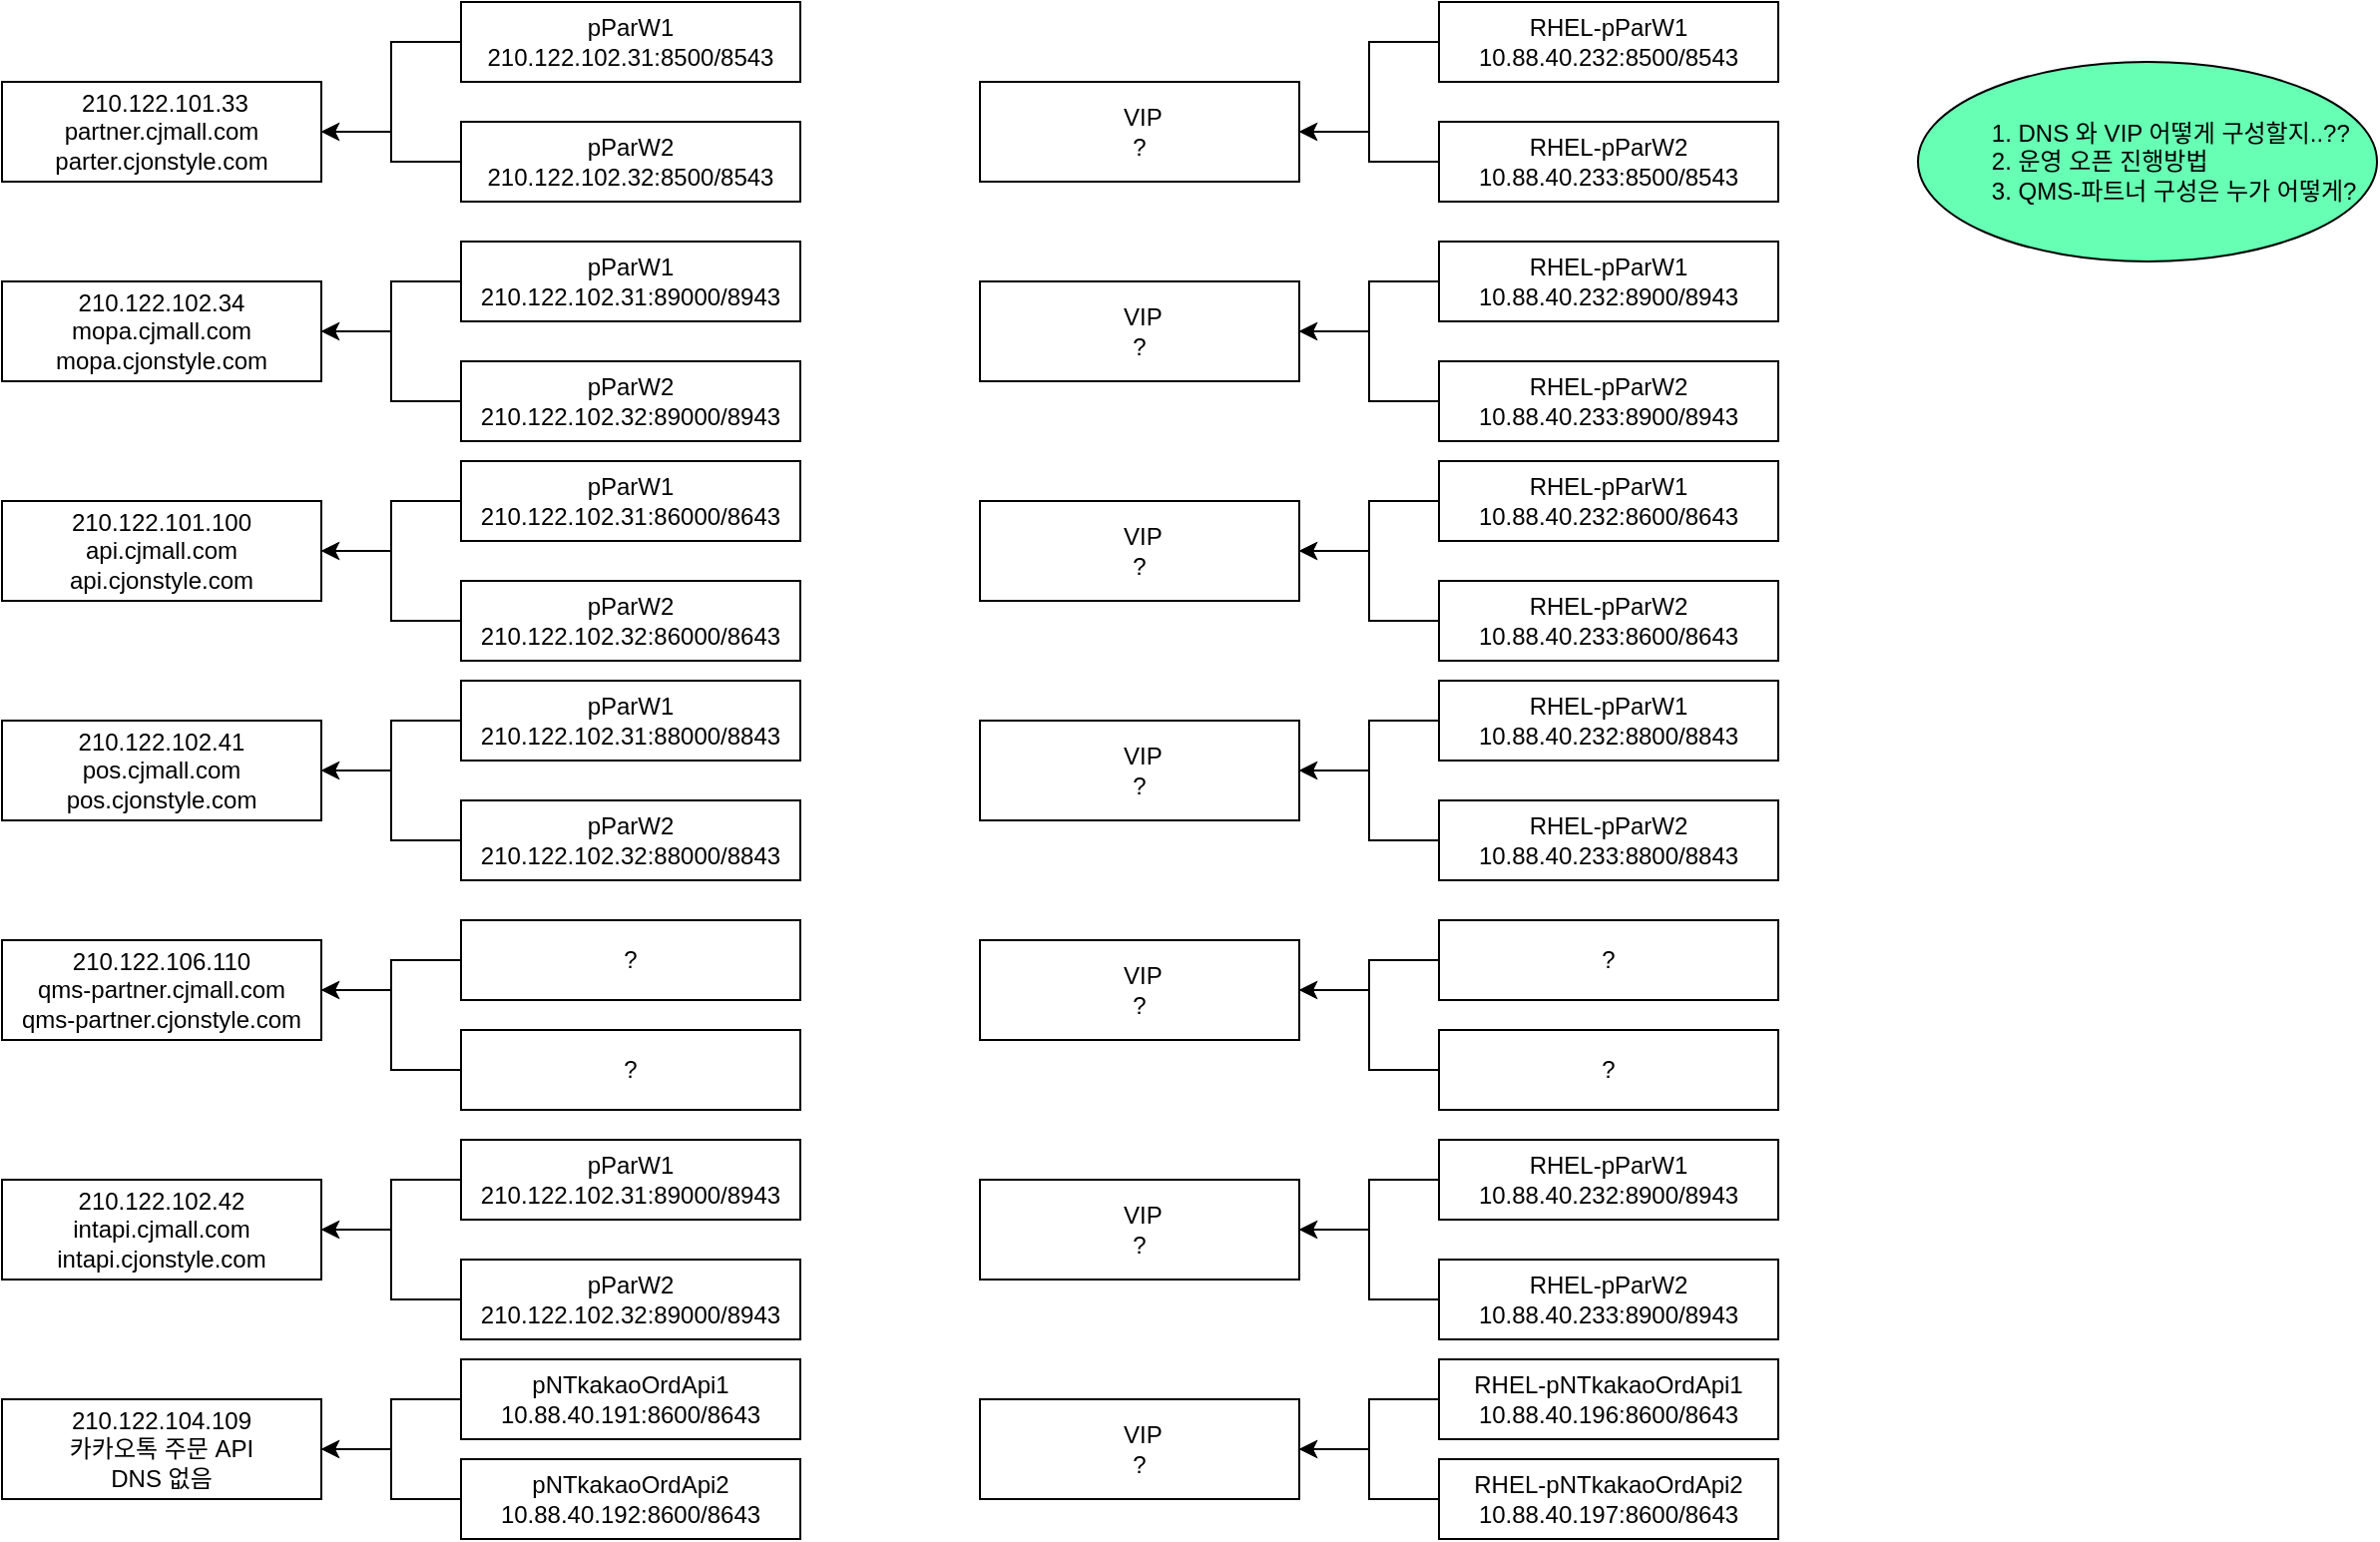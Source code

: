<mxfile version="14.5.8" type="github">
  <diagram id="5hyMWRGSqQ4SlB6LDzxA" name="Page-1">
    <mxGraphModel dx="1422" dy="772" grid="1" gridSize="10" guides="1" tooltips="1" connect="1" arrows="1" fold="1" page="1" pageScale="1" pageWidth="827" pageHeight="1169" math="0" shadow="0">
      <root>
        <mxCell id="0" />
        <mxCell id="1" parent="0" />
        <mxCell id="tawx1T94hFqLpHu8qOPG-3" value="&amp;nbsp;210.122.101.33&lt;br&gt;partner.cjmall.com&lt;br&gt;parter.cjonstyle.com" style="rounded=0;whiteSpace=wrap;html=1;" vertex="1" parent="1">
          <mxGeometry x="40" y="70" width="160" height="50" as="geometry" />
        </mxCell>
        <mxCell id="tawx1T94hFqLpHu8qOPG-4" value="210.122.102.34&lt;br&gt;mopa.cjmall.com&lt;br&gt;mopa.cjonstyle.com" style="rounded=0;whiteSpace=wrap;html=1;" vertex="1" parent="1">
          <mxGeometry x="40" y="170" width="160" height="50" as="geometry" />
        </mxCell>
        <mxCell id="tawx1T94hFqLpHu8qOPG-5" value="210.122.101.100&lt;br&gt;api.cjmall.com&lt;br&gt;api.cjonstyle.com" style="rounded=0;whiteSpace=wrap;html=1;" vertex="1" parent="1">
          <mxGeometry x="40" y="280" width="160" height="50" as="geometry" />
        </mxCell>
        <mxCell id="tawx1T94hFqLpHu8qOPG-6" value="210.122.102.41&lt;br&gt;pos.cjmall.com&lt;br&gt;pos.cjonstyle.com" style="rounded=0;whiteSpace=wrap;html=1;" vertex="1" parent="1">
          <mxGeometry x="40" y="390" width="160" height="50" as="geometry" />
        </mxCell>
        <mxCell id="tawx1T94hFqLpHu8qOPG-7" value="210.122.106.110&lt;br&gt;qms-partner.cjmall.com&lt;br&gt;qms-partner.cjonstyle.com" style="rounded=0;whiteSpace=wrap;html=1;" vertex="1" parent="1">
          <mxGeometry x="40" y="500" width="160" height="50" as="geometry" />
        </mxCell>
        <mxCell id="tawx1T94hFqLpHu8qOPG-8" value="210.122.102.42&lt;br&gt;intapi.cjmall.com&lt;br&gt;intapi.cjonstyle.com" style="rounded=0;whiteSpace=wrap;html=1;" vertex="1" parent="1">
          <mxGeometry x="40" y="620" width="160" height="50" as="geometry" />
        </mxCell>
        <mxCell id="tawx1T94hFqLpHu8qOPG-9" value="210.122.104.109&lt;br&gt;카카오톡 주문 API&lt;br&gt;DNS 없음" style="rounded=0;whiteSpace=wrap;html=1;" vertex="1" parent="1">
          <mxGeometry x="40" y="730" width="160" height="50" as="geometry" />
        </mxCell>
        <mxCell id="tawx1T94hFqLpHu8qOPG-28" style="edgeStyle=orthogonalEdgeStyle;rounded=0;orthogonalLoop=1;jettySize=auto;html=1;" edge="1" parent="1" source="tawx1T94hFqLpHu8qOPG-11" target="tawx1T94hFqLpHu8qOPG-3">
          <mxGeometry relative="1" as="geometry" />
        </mxCell>
        <mxCell id="tawx1T94hFqLpHu8qOPG-11" value="pParW1&lt;br&gt;210.122.102.31:8500/8543" style="rounded=0;whiteSpace=wrap;html=1;" vertex="1" parent="1">
          <mxGeometry x="270" y="30" width="170" height="40" as="geometry" />
        </mxCell>
        <mxCell id="tawx1T94hFqLpHu8qOPG-29" style="edgeStyle=orthogonalEdgeStyle;rounded=0;orthogonalLoop=1;jettySize=auto;html=1;entryX=1;entryY=0.5;entryDx=0;entryDy=0;" edge="1" parent="1" source="tawx1T94hFqLpHu8qOPG-12" target="tawx1T94hFqLpHu8qOPG-3">
          <mxGeometry relative="1" as="geometry" />
        </mxCell>
        <mxCell id="tawx1T94hFqLpHu8qOPG-12" value="pParW2&lt;br&gt;210.122.102.32:8500/8543" style="rounded=0;whiteSpace=wrap;html=1;" vertex="1" parent="1">
          <mxGeometry x="270" y="90" width="170" height="40" as="geometry" />
        </mxCell>
        <mxCell id="tawx1T94hFqLpHu8qOPG-30" style="edgeStyle=orthogonalEdgeStyle;rounded=0;orthogonalLoop=1;jettySize=auto;html=1;" edge="1" parent="1" source="tawx1T94hFqLpHu8qOPG-13" target="tawx1T94hFqLpHu8qOPG-4">
          <mxGeometry relative="1" as="geometry" />
        </mxCell>
        <mxCell id="tawx1T94hFqLpHu8qOPG-13" value="pParW1&lt;br&gt;210.122.102.31:89000/8943" style="rounded=0;whiteSpace=wrap;html=1;" vertex="1" parent="1">
          <mxGeometry x="270" y="150" width="170" height="40" as="geometry" />
        </mxCell>
        <mxCell id="tawx1T94hFqLpHu8qOPG-31" style="edgeStyle=orthogonalEdgeStyle;rounded=0;orthogonalLoop=1;jettySize=auto;html=1;entryX=1;entryY=0.5;entryDx=0;entryDy=0;" edge="1" parent="1" source="tawx1T94hFqLpHu8qOPG-14" target="tawx1T94hFqLpHu8qOPG-4">
          <mxGeometry relative="1" as="geometry" />
        </mxCell>
        <mxCell id="tawx1T94hFqLpHu8qOPG-14" value="&lt;span&gt;pParW2&lt;br&gt;210.122.102.32:89000/8943&lt;/span&gt;" style="rounded=0;whiteSpace=wrap;html=1;" vertex="1" parent="1">
          <mxGeometry x="270" y="210" width="170" height="40" as="geometry" />
        </mxCell>
        <mxCell id="tawx1T94hFqLpHu8qOPG-32" style="edgeStyle=orthogonalEdgeStyle;rounded=0;orthogonalLoop=1;jettySize=auto;html=1;" edge="1" parent="1" source="tawx1T94hFqLpHu8qOPG-15" target="tawx1T94hFqLpHu8qOPG-5">
          <mxGeometry relative="1" as="geometry" />
        </mxCell>
        <mxCell id="tawx1T94hFqLpHu8qOPG-15" value="&lt;span&gt;pParW1&lt;br&gt;210.122.102.31:86000/8643&lt;/span&gt;" style="rounded=0;whiteSpace=wrap;html=1;" vertex="1" parent="1">
          <mxGeometry x="270" y="260" width="170" height="40" as="geometry" />
        </mxCell>
        <mxCell id="tawx1T94hFqLpHu8qOPG-33" style="edgeStyle=orthogonalEdgeStyle;rounded=0;orthogonalLoop=1;jettySize=auto;html=1;" edge="1" parent="1" source="tawx1T94hFqLpHu8qOPG-16" target="tawx1T94hFqLpHu8qOPG-5">
          <mxGeometry relative="1" as="geometry" />
        </mxCell>
        <mxCell id="tawx1T94hFqLpHu8qOPG-16" value="&lt;span&gt;pParW2&lt;br&gt;210.122.102.32:86000/8643&lt;/span&gt;" style="rounded=0;whiteSpace=wrap;html=1;" vertex="1" parent="1">
          <mxGeometry x="270" y="320" width="170" height="40" as="geometry" />
        </mxCell>
        <mxCell id="tawx1T94hFqLpHu8qOPG-34" style="edgeStyle=orthogonalEdgeStyle;rounded=0;orthogonalLoop=1;jettySize=auto;html=1;" edge="1" parent="1" source="tawx1T94hFqLpHu8qOPG-17" target="tawx1T94hFqLpHu8qOPG-6">
          <mxGeometry relative="1" as="geometry" />
        </mxCell>
        <mxCell id="tawx1T94hFqLpHu8qOPG-17" value="&lt;span&gt;pParW1&lt;br&gt;210.122.102.31:88000/8843&lt;/span&gt;" style="rounded=0;whiteSpace=wrap;html=1;" vertex="1" parent="1">
          <mxGeometry x="270" y="370" width="170" height="40" as="geometry" />
        </mxCell>
        <mxCell id="tawx1T94hFqLpHu8qOPG-35" style="edgeStyle=orthogonalEdgeStyle;rounded=0;orthogonalLoop=1;jettySize=auto;html=1;" edge="1" parent="1" source="tawx1T94hFqLpHu8qOPG-18" target="tawx1T94hFqLpHu8qOPG-6">
          <mxGeometry relative="1" as="geometry" />
        </mxCell>
        <mxCell id="tawx1T94hFqLpHu8qOPG-18" value="&lt;span&gt;pParW2&lt;br&gt;210.122.102.32:88000/8843&lt;/span&gt;" style="rounded=0;whiteSpace=wrap;html=1;" vertex="1" parent="1">
          <mxGeometry x="270" y="430" width="170" height="40" as="geometry" />
        </mxCell>
        <mxCell id="tawx1T94hFqLpHu8qOPG-38" style="edgeStyle=orthogonalEdgeStyle;rounded=0;orthogonalLoop=1;jettySize=auto;html=1;" edge="1" parent="1" source="tawx1T94hFqLpHu8qOPG-19" target="tawx1T94hFqLpHu8qOPG-8">
          <mxGeometry relative="1" as="geometry" />
        </mxCell>
        <mxCell id="tawx1T94hFqLpHu8qOPG-19" value="&lt;span&gt;pParW1&lt;br&gt;210.122.102.31:89000/8943&lt;/span&gt;" style="rounded=0;whiteSpace=wrap;html=1;" vertex="1" parent="1">
          <mxGeometry x="270" y="600" width="170" height="40" as="geometry" />
        </mxCell>
        <mxCell id="tawx1T94hFqLpHu8qOPG-37" style="edgeStyle=orthogonalEdgeStyle;rounded=0;orthogonalLoop=1;jettySize=auto;html=1;" edge="1" parent="1" source="tawx1T94hFqLpHu8qOPG-23" target="tawx1T94hFqLpHu8qOPG-7">
          <mxGeometry relative="1" as="geometry" />
        </mxCell>
        <mxCell id="tawx1T94hFqLpHu8qOPG-23" value="&lt;span&gt;?&lt;/span&gt;" style="rounded=0;whiteSpace=wrap;html=1;" vertex="1" parent="1">
          <mxGeometry x="270" y="545" width="170" height="40" as="geometry" />
        </mxCell>
        <mxCell id="tawx1T94hFqLpHu8qOPG-36" style="edgeStyle=orthogonalEdgeStyle;rounded=0;orthogonalLoop=1;jettySize=auto;html=1;" edge="1" parent="1" source="tawx1T94hFqLpHu8qOPG-24" target="tawx1T94hFqLpHu8qOPG-7">
          <mxGeometry relative="1" as="geometry" />
        </mxCell>
        <mxCell id="tawx1T94hFqLpHu8qOPG-24" value="&lt;span&gt;?&lt;/span&gt;" style="rounded=0;whiteSpace=wrap;html=1;" vertex="1" parent="1">
          <mxGeometry x="270" y="490" width="170" height="40" as="geometry" />
        </mxCell>
        <mxCell id="tawx1T94hFqLpHu8qOPG-39" style="edgeStyle=orthogonalEdgeStyle;rounded=0;orthogonalLoop=1;jettySize=auto;html=1;" edge="1" parent="1" source="tawx1T94hFqLpHu8qOPG-25" target="tawx1T94hFqLpHu8qOPG-8">
          <mxGeometry relative="1" as="geometry" />
        </mxCell>
        <mxCell id="tawx1T94hFqLpHu8qOPG-25" value="&lt;span&gt;pParW2&lt;br&gt;210.122.102.32:89000/8943&lt;/span&gt;" style="rounded=0;whiteSpace=wrap;html=1;" vertex="1" parent="1">
          <mxGeometry x="270" y="660" width="170" height="40" as="geometry" />
        </mxCell>
        <mxCell id="tawx1T94hFqLpHu8qOPG-40" style="edgeStyle=orthogonalEdgeStyle;rounded=0;orthogonalLoop=1;jettySize=auto;html=1;" edge="1" parent="1" source="tawx1T94hFqLpHu8qOPG-26" target="tawx1T94hFqLpHu8qOPG-9">
          <mxGeometry relative="1" as="geometry" />
        </mxCell>
        <mxCell id="tawx1T94hFqLpHu8qOPG-26" value="pNTkakaoOrdApi1&lt;br&gt;10.88.40.191:8600/8643" style="rounded=0;whiteSpace=wrap;html=1;" vertex="1" parent="1">
          <mxGeometry x="270" y="710" width="170" height="40" as="geometry" />
        </mxCell>
        <mxCell id="tawx1T94hFqLpHu8qOPG-41" style="edgeStyle=orthogonalEdgeStyle;rounded=0;orthogonalLoop=1;jettySize=auto;html=1;" edge="1" parent="1" source="tawx1T94hFqLpHu8qOPG-27" target="tawx1T94hFqLpHu8qOPG-9">
          <mxGeometry relative="1" as="geometry" />
        </mxCell>
        <mxCell id="tawx1T94hFqLpHu8qOPG-27" value="&lt;span&gt;pNTkakaoOrdApi2&lt;br&gt;10.88.40.192:8600/8643&lt;/span&gt;" style="rounded=0;whiteSpace=wrap;html=1;" vertex="1" parent="1">
          <mxGeometry x="270" y="760" width="170" height="40" as="geometry" />
        </mxCell>
        <mxCell id="tawx1T94hFqLpHu8qOPG-42" value="&amp;nbsp;VIP&lt;br&gt;?" style="rounded=0;whiteSpace=wrap;html=1;" vertex="1" parent="1">
          <mxGeometry x="530" y="70" width="160" height="50" as="geometry" />
        </mxCell>
        <mxCell id="tawx1T94hFqLpHu8qOPG-43" value="&amp;nbsp;VIP&lt;br&gt;?" style="rounded=0;whiteSpace=wrap;html=1;" vertex="1" parent="1">
          <mxGeometry x="530" y="170" width="160" height="50" as="geometry" />
        </mxCell>
        <mxCell id="tawx1T94hFqLpHu8qOPG-44" value="&amp;nbsp;VIP&lt;br&gt;?" style="rounded=0;whiteSpace=wrap;html=1;" vertex="1" parent="1">
          <mxGeometry x="530" y="280" width="160" height="50" as="geometry" />
        </mxCell>
        <mxCell id="tawx1T94hFqLpHu8qOPG-45" value="&amp;nbsp;VIP&lt;br&gt;?" style="rounded=0;whiteSpace=wrap;html=1;" vertex="1" parent="1">
          <mxGeometry x="530" y="390" width="160" height="50" as="geometry" />
        </mxCell>
        <mxCell id="tawx1T94hFqLpHu8qOPG-46" value="&amp;nbsp;VIP&lt;br&gt;?" style="rounded=0;whiteSpace=wrap;html=1;" vertex="1" parent="1">
          <mxGeometry x="530" y="500" width="160" height="50" as="geometry" />
        </mxCell>
        <mxCell id="tawx1T94hFqLpHu8qOPG-47" value="&amp;nbsp;VIP&lt;br&gt;?" style="rounded=0;whiteSpace=wrap;html=1;" vertex="1" parent="1">
          <mxGeometry x="530" y="620" width="160" height="50" as="geometry" />
        </mxCell>
        <mxCell id="tawx1T94hFqLpHu8qOPG-48" value="&amp;nbsp;VIP&lt;br&gt;?" style="rounded=0;whiteSpace=wrap;html=1;" vertex="1" parent="1">
          <mxGeometry x="530" y="730" width="160" height="50" as="geometry" />
        </mxCell>
        <mxCell id="tawx1T94hFqLpHu8qOPG-49" style="edgeStyle=orthogonalEdgeStyle;rounded=0;orthogonalLoop=1;jettySize=auto;html=1;" edge="1" parent="1" source="tawx1T94hFqLpHu8qOPG-50" target="tawx1T94hFqLpHu8qOPG-42">
          <mxGeometry relative="1" as="geometry" />
        </mxCell>
        <mxCell id="tawx1T94hFqLpHu8qOPG-50" value="RHEL-pParW1&lt;br&gt;10.88.40.232:8500/8543" style="rounded=0;whiteSpace=wrap;html=1;" vertex="1" parent="1">
          <mxGeometry x="760" y="30" width="170" height="40" as="geometry" />
        </mxCell>
        <mxCell id="tawx1T94hFqLpHu8qOPG-51" style="edgeStyle=orthogonalEdgeStyle;rounded=0;orthogonalLoop=1;jettySize=auto;html=1;entryX=1;entryY=0.5;entryDx=0;entryDy=0;" edge="1" parent="1" source="tawx1T94hFqLpHu8qOPG-52" target="tawx1T94hFqLpHu8qOPG-42">
          <mxGeometry relative="1" as="geometry" />
        </mxCell>
        <mxCell id="tawx1T94hFqLpHu8qOPG-52" value="RHEL-pParW2&lt;br&gt;10.88.40.233:8500/8543" style="rounded=0;whiteSpace=wrap;html=1;" vertex="1" parent="1">
          <mxGeometry x="760" y="90" width="170" height="40" as="geometry" />
        </mxCell>
        <mxCell id="tawx1T94hFqLpHu8qOPG-53" style="edgeStyle=orthogonalEdgeStyle;rounded=0;orthogonalLoop=1;jettySize=auto;html=1;" edge="1" parent="1" source="tawx1T94hFqLpHu8qOPG-54" target="tawx1T94hFqLpHu8qOPG-43">
          <mxGeometry relative="1" as="geometry" />
        </mxCell>
        <mxCell id="tawx1T94hFqLpHu8qOPG-54" value="RHEL-pParW1&lt;br&gt;10.88.40.232:8900/8943" style="rounded=0;whiteSpace=wrap;html=1;" vertex="1" parent="1">
          <mxGeometry x="760" y="150" width="170" height="40" as="geometry" />
        </mxCell>
        <mxCell id="tawx1T94hFqLpHu8qOPG-55" style="edgeStyle=orthogonalEdgeStyle;rounded=0;orthogonalLoop=1;jettySize=auto;html=1;entryX=1;entryY=0.5;entryDx=0;entryDy=0;" edge="1" parent="1" source="tawx1T94hFqLpHu8qOPG-56" target="tawx1T94hFqLpHu8qOPG-43">
          <mxGeometry relative="1" as="geometry" />
        </mxCell>
        <mxCell id="tawx1T94hFqLpHu8qOPG-56" value="RHEL-pParW2&lt;br&gt;10.88.40.233:8900/8943" style="rounded=0;whiteSpace=wrap;html=1;" vertex="1" parent="1">
          <mxGeometry x="760" y="210" width="170" height="40" as="geometry" />
        </mxCell>
        <mxCell id="tawx1T94hFqLpHu8qOPG-57" style="edgeStyle=orthogonalEdgeStyle;rounded=0;orthogonalLoop=1;jettySize=auto;html=1;" edge="1" parent="1" source="tawx1T94hFqLpHu8qOPG-58" target="tawx1T94hFqLpHu8qOPG-44">
          <mxGeometry relative="1" as="geometry" />
        </mxCell>
        <mxCell id="tawx1T94hFqLpHu8qOPG-58" value="RHEL-pParW1&lt;br&gt;10.88.40.232:8600/8643" style="rounded=0;whiteSpace=wrap;html=1;" vertex="1" parent="1">
          <mxGeometry x="760" y="260" width="170" height="40" as="geometry" />
        </mxCell>
        <mxCell id="tawx1T94hFqLpHu8qOPG-59" style="edgeStyle=orthogonalEdgeStyle;rounded=0;orthogonalLoop=1;jettySize=auto;html=1;" edge="1" parent="1" source="tawx1T94hFqLpHu8qOPG-60" target="tawx1T94hFqLpHu8qOPG-44">
          <mxGeometry relative="1" as="geometry" />
        </mxCell>
        <mxCell id="tawx1T94hFqLpHu8qOPG-60" value="RHEL-pParW2&lt;br&gt;10.88.40.233:8600/8643" style="rounded=0;whiteSpace=wrap;html=1;" vertex="1" parent="1">
          <mxGeometry x="760" y="320" width="170" height="40" as="geometry" />
        </mxCell>
        <mxCell id="tawx1T94hFqLpHu8qOPG-61" style="edgeStyle=orthogonalEdgeStyle;rounded=0;orthogonalLoop=1;jettySize=auto;html=1;" edge="1" parent="1" source="tawx1T94hFqLpHu8qOPG-62" target="tawx1T94hFqLpHu8qOPG-45">
          <mxGeometry relative="1" as="geometry" />
        </mxCell>
        <mxCell id="tawx1T94hFqLpHu8qOPG-62" value="RHEL-pParW1&lt;br&gt;10.88.40.232:8800/8843" style="rounded=0;whiteSpace=wrap;html=1;" vertex="1" parent="1">
          <mxGeometry x="760" y="370" width="170" height="40" as="geometry" />
        </mxCell>
        <mxCell id="tawx1T94hFqLpHu8qOPG-63" style="edgeStyle=orthogonalEdgeStyle;rounded=0;orthogonalLoop=1;jettySize=auto;html=1;" edge="1" parent="1" source="tawx1T94hFqLpHu8qOPG-64" target="tawx1T94hFqLpHu8qOPG-45">
          <mxGeometry relative="1" as="geometry" />
        </mxCell>
        <mxCell id="tawx1T94hFqLpHu8qOPG-64" value="RHEL-pParW2&lt;br&gt;10.88.40.233:8800/8843" style="rounded=0;whiteSpace=wrap;html=1;" vertex="1" parent="1">
          <mxGeometry x="760" y="430" width="170" height="40" as="geometry" />
        </mxCell>
        <mxCell id="tawx1T94hFqLpHu8qOPG-65" style="edgeStyle=orthogonalEdgeStyle;rounded=0;orthogonalLoop=1;jettySize=auto;html=1;" edge="1" parent="1" source="tawx1T94hFqLpHu8qOPG-66" target="tawx1T94hFqLpHu8qOPG-47">
          <mxGeometry relative="1" as="geometry" />
        </mxCell>
        <mxCell id="tawx1T94hFqLpHu8qOPG-66" value="RHEL-pParW1&lt;br&gt;10.88.40.232:8900/8943" style="rounded=0;whiteSpace=wrap;html=1;" vertex="1" parent="1">
          <mxGeometry x="760" y="600" width="170" height="40" as="geometry" />
        </mxCell>
        <mxCell id="tawx1T94hFqLpHu8qOPG-67" style="edgeStyle=orthogonalEdgeStyle;rounded=0;orthogonalLoop=1;jettySize=auto;html=1;" edge="1" parent="1" source="tawx1T94hFqLpHu8qOPG-68" target="tawx1T94hFqLpHu8qOPG-46">
          <mxGeometry relative="1" as="geometry" />
        </mxCell>
        <mxCell id="tawx1T94hFqLpHu8qOPG-68" value="&lt;span&gt;?&lt;/span&gt;" style="rounded=0;whiteSpace=wrap;html=1;" vertex="1" parent="1">
          <mxGeometry x="760" y="545" width="170" height="40" as="geometry" />
        </mxCell>
        <mxCell id="tawx1T94hFqLpHu8qOPG-69" style="edgeStyle=orthogonalEdgeStyle;rounded=0;orthogonalLoop=1;jettySize=auto;html=1;" edge="1" parent="1" source="tawx1T94hFqLpHu8qOPG-70" target="tawx1T94hFqLpHu8qOPG-46">
          <mxGeometry relative="1" as="geometry" />
        </mxCell>
        <mxCell id="tawx1T94hFqLpHu8qOPG-70" value="&lt;span&gt;?&lt;/span&gt;" style="rounded=0;whiteSpace=wrap;html=1;" vertex="1" parent="1">
          <mxGeometry x="760" y="490" width="170" height="40" as="geometry" />
        </mxCell>
        <mxCell id="tawx1T94hFqLpHu8qOPG-71" style="edgeStyle=orthogonalEdgeStyle;rounded=0;orthogonalLoop=1;jettySize=auto;html=1;" edge="1" parent="1" source="tawx1T94hFqLpHu8qOPG-72" target="tawx1T94hFqLpHu8qOPG-47">
          <mxGeometry relative="1" as="geometry" />
        </mxCell>
        <mxCell id="tawx1T94hFqLpHu8qOPG-72" value="RHEL-pParW2&lt;br&gt;10.88.40.233:8900/8943" style="rounded=0;whiteSpace=wrap;html=1;" vertex="1" parent="1">
          <mxGeometry x="760" y="660" width="170" height="40" as="geometry" />
        </mxCell>
        <mxCell id="tawx1T94hFqLpHu8qOPG-73" style="edgeStyle=orthogonalEdgeStyle;rounded=0;orthogonalLoop=1;jettySize=auto;html=1;" edge="1" parent="1" source="tawx1T94hFqLpHu8qOPG-74" target="tawx1T94hFqLpHu8qOPG-48">
          <mxGeometry relative="1" as="geometry" />
        </mxCell>
        <mxCell id="tawx1T94hFqLpHu8qOPG-74" value="RHEL-pNTkakaoOrdApi1&lt;br&gt;10.88.40.196:8600/8643" style="rounded=0;whiteSpace=wrap;html=1;" vertex="1" parent="1">
          <mxGeometry x="760" y="710" width="170" height="40" as="geometry" />
        </mxCell>
        <mxCell id="tawx1T94hFqLpHu8qOPG-75" style="edgeStyle=orthogonalEdgeStyle;rounded=0;orthogonalLoop=1;jettySize=auto;html=1;" edge="1" parent="1" source="tawx1T94hFqLpHu8qOPG-76" target="tawx1T94hFqLpHu8qOPG-48">
          <mxGeometry relative="1" as="geometry" />
        </mxCell>
        <mxCell id="tawx1T94hFqLpHu8qOPG-76" value="RHEL-pNTkakaoOrdApi2&lt;br&gt;10.88.40.197:8600/8643" style="rounded=0;whiteSpace=wrap;html=1;" vertex="1" parent="1">
          <mxGeometry x="760" y="760" width="170" height="40" as="geometry" />
        </mxCell>
        <mxCell id="tawx1T94hFqLpHu8qOPG-79" value="&lt;ol style=&quot;text-align: right&quot;&gt;&lt;li style=&quot;text-align: justify&quot;&gt;DNS 와 VIP 어떻게 구성할지..??&lt;/li&gt;&lt;li style=&quot;text-align: justify&quot;&gt;운영 오픈 진행방법&lt;/li&gt;&lt;li style=&quot;text-align: justify&quot;&gt;QMS-파트너 구성은 누가 어떻게?&lt;/li&gt;&lt;/ol&gt;" style="ellipse;whiteSpace=wrap;html=1;fillColor=#66FFB3;" vertex="1" parent="1">
          <mxGeometry x="1000" y="60" width="230" height="100" as="geometry" />
        </mxCell>
      </root>
    </mxGraphModel>
  </diagram>
</mxfile>
